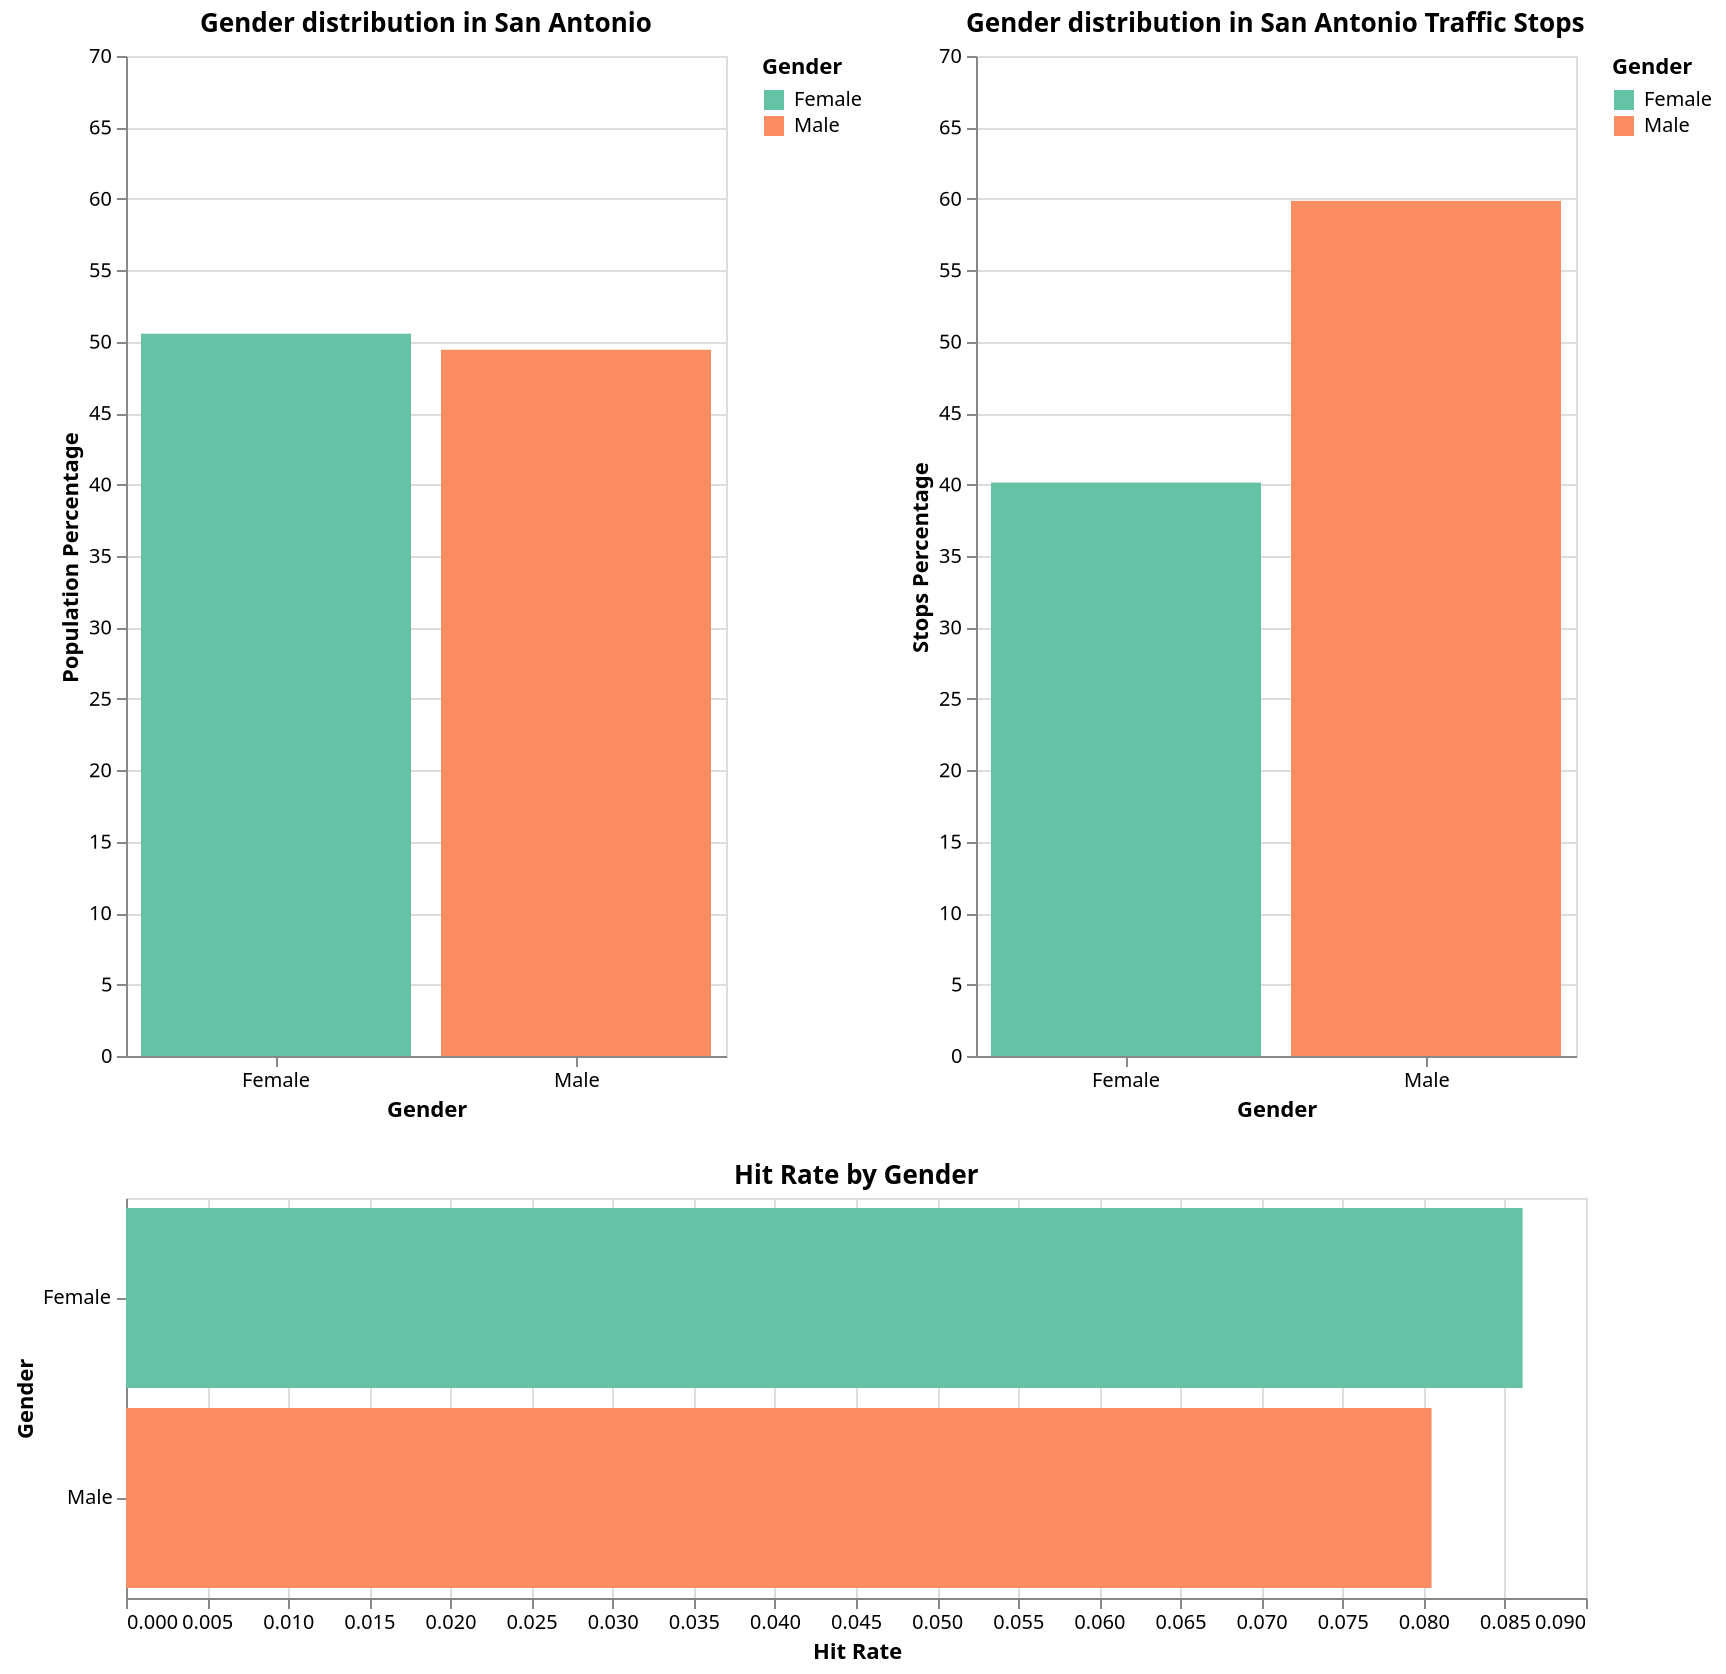 {
  "config": {"view": {"continuousWidth": 300, "continuousHeight": 300}},
  "vconcat": [
    {
      "hconcat": [
        {
          "data": {"name": "data-5727bbdf67f888712ea2962d2133cf2c"},
          "mark": {"type": "bar"},
          "encoding": {
            "color": {
              "condition": {
                "param": "param_2",
                "field": "subject_sex",
                "scale": {"scheme": "set2"},
                "title": "Gender",
                "type": "nominal"
              },
              "value": "lightgrey"
            },
            "tooltip": [
              {"field": "subject_sex", "title": "Gender", "type": "nominal"},
              {
                "field": "percentage",
                "title": "Percentage",
                "type": "quantitative"
              }
            ],
            "x": {
              "axis": {"labelAngle": 0},
              "bin": false,
              "field": "subject_sex",
              "title": "Gender",
              "type": "nominal"
            },
            "y": {
              "field": "percentage",
              "scale": {"domain": [0, 70]},
              "title": "Population Percentage",
              "type": "quantitative"
            }
          },
          "height": 500,
          "name": "view_4",
          "title": "Gender distribution in San Antonio",
          "width": 300
        },
        {
          "data": {"name": "data-7424c3449a339ae91476edde686d2a07"},
          "mark": {"type": "bar"},
          "encoding": {
            "color": {
              "condition": {
                "param": "param_2",
                "field": "subject_sex",
                "scale": {"scheme": "set2"},
                "title": "Gender",
                "type": "nominal"
              },
              "value": "lightgrey"
            },
            "tooltip": [
              {"field": "subject_sex", "title": "Gender", "type": "nominal"},
              {
                "field": "percentage",
                "title": "Percentage",
                "type": "quantitative"
              }
            ],
            "x": {
              "axis": {"labelAngle": 0},
              "bin": false,
              "field": "subject_sex",
              "title": "Gender",
              "type": "nominal"
            },
            "y": {
              "field": "percentage",
              "scale": {"domain": [0, 70]},
              "title": "Stops Percentage",
              "type": "quantitative"
            }
          },
          "height": 500,
          "name": "view_5",
          "title": "Gender distribution in San Antonio Traffic Stops",
          "width": 300
        }
      ],
      "resolve": {"scale": {"color": "independent"}}
    },
    {
      "data": {"name": "data-b1d9d1a488855d77b98352998efff441"},
      "mark": {"type": "bar"},
      "encoding": {
        "color": {
          "condition": {
            "param": "param_2",
            "field": "subject_sex",
            "legend": null,
            "scale": {"scheme": "set2"},
            "type": "nominal"
          },
          "value": "lightgrey"
        },
        "tooltip": [
          {"field": "subject_sex", "title": "Gender", "type": "nominal"},
          {"field": "hit_rate", "title": "Hit Rate", "type": "quantitative"}
        ],
        "x": {
          "bin": false,
          "field": "hit_rate",
          "title": "Hit Rate",
          "type": "quantitative"
        },
        "y": {"field": "subject_sex", "title": "Gender", "type": "nominal"}
      },
      "height": 200,
      "name": "view_6",
      "resolve": {"scale": {"color": "independent"}},
      "title": "Hit Rate by Gender",
      "width": 730
    }
  ],
  "params": [
    {
      "name": "param_2",
      "select": {"type": "point", "fields": ["subject_sex"]},
      "bind": "scales",
      "views": ["view_4", "view_5", "view_6"]
    }
  ],
  "$schema": "https://vega.github.io/schema/vega-lite/v5.8.0.json",
  "datasets": {
    "data-5727bbdf67f888712ea2962d2133cf2c": [
      {"subject_sex": "Female", "num_people": 725249, "percentage": 50.56},
      {"subject_sex": "Male", "num_people": 709291, "percentage": 49.44}
    ],
    "data-7424c3449a339ae91476edde686d2a07": [
      {"subject_sex": "Male", "stops": 58073, "percentage": 59.86},
      {"subject_sex": "Female", "stops": 38937, "percentage": 40.14}
    ],
    "data-b1d9d1a488855d77b98352998efff441": [
      {"subject_sex": "Female", "hit_rate": 0.08609271523178808},
      {"subject_sex": "Male", "hit_rate": 0.08047945205479452}
    ]
  }
}
